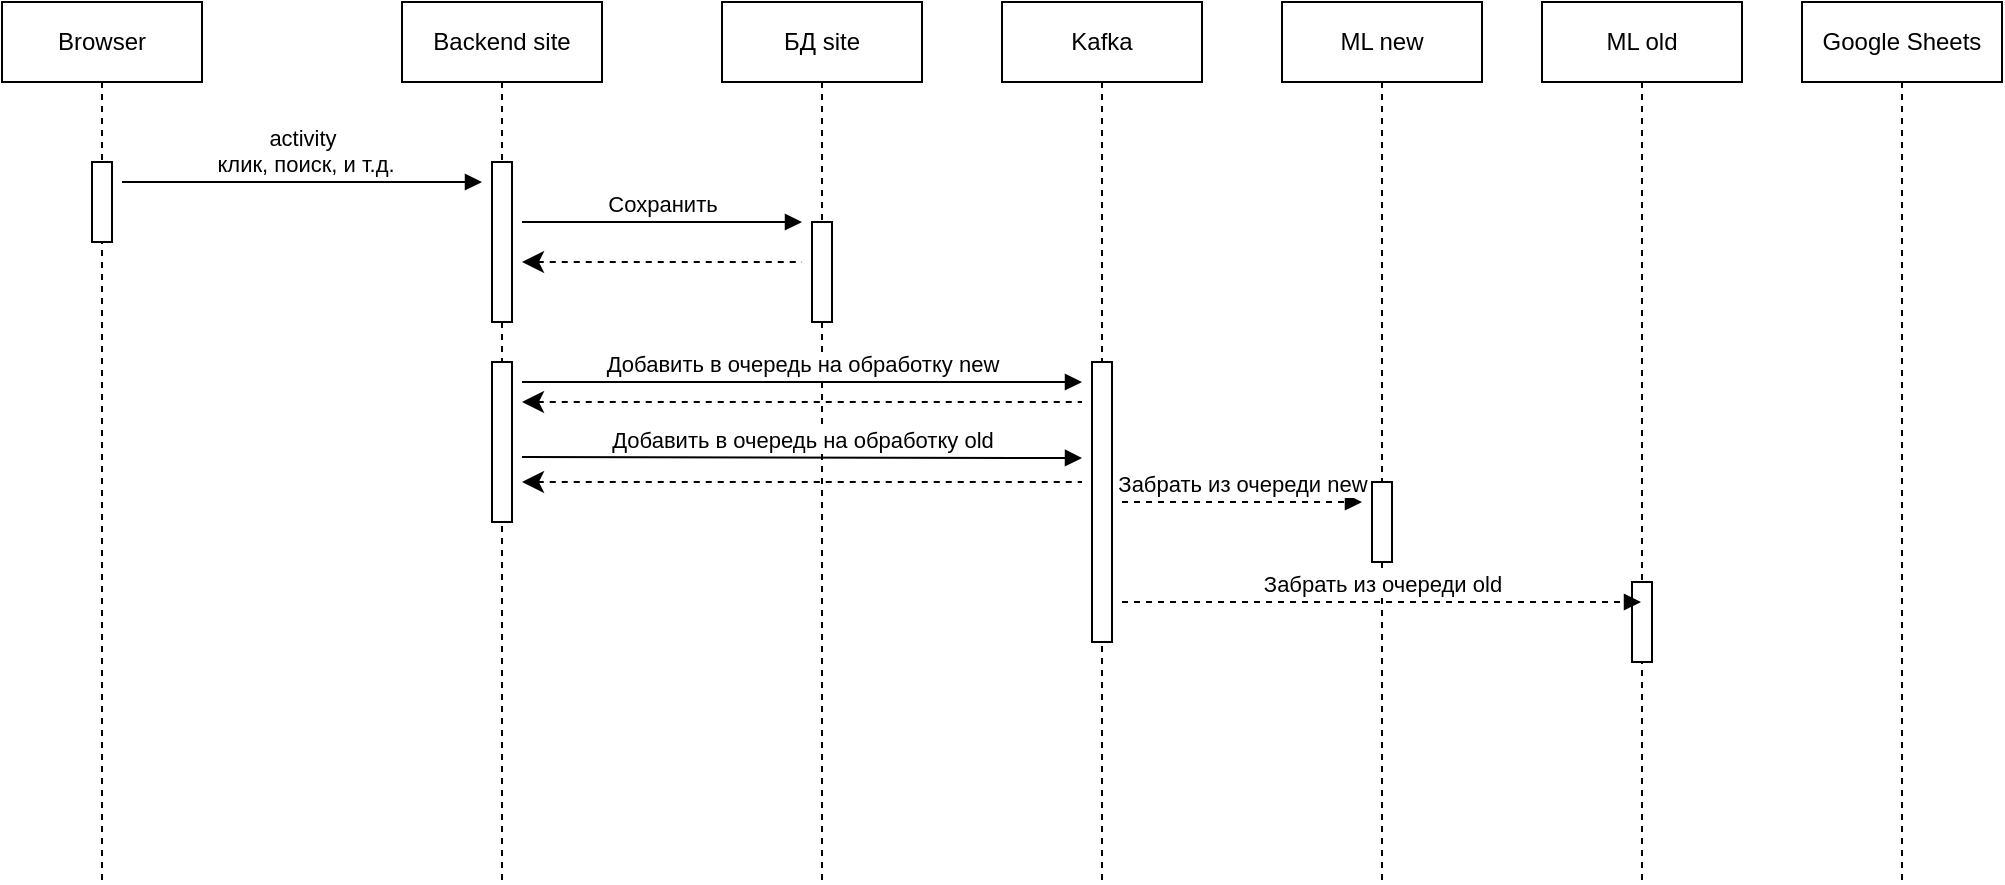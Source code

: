 <mxfile version="24.7.7">
  <diagram name="Page-1" id="13e1069c-82ec-6db2-03f1-153e76fe0fe0">
    <mxGraphModel dx="954" dy="643" grid="1" gridSize="10" guides="1" tooltips="1" connect="1" arrows="1" fold="1" page="1" pageScale="1" pageWidth="1100" pageHeight="850" background="none" math="0" shadow="0">
      <root>
        <mxCell id="0" />
        <mxCell id="1" parent="0" />
        <mxCell id="99ZYGqxpfw9Q4ZG0pec9-1" value="Google Sheets" style="shape=umlLifeline;perimeter=lifelinePerimeter;whiteSpace=wrap;html=1;container=1;dropTarget=0;collapsible=0;recursiveResize=0;outlineConnect=0;portConstraint=eastwest;newEdgeStyle={&quot;curved&quot;:0,&quot;rounded&quot;:0};" vertex="1" parent="1">
          <mxGeometry x="1020" y="40" width="100" height="440" as="geometry" />
        </mxCell>
        <mxCell id="99ZYGqxpfw9Q4ZG0pec9-2" value="Browser" style="shape=umlLifeline;perimeter=lifelinePerimeter;whiteSpace=wrap;html=1;container=1;dropTarget=0;collapsible=0;recursiveResize=0;outlineConnect=0;portConstraint=eastwest;newEdgeStyle={&quot;curved&quot;:0,&quot;rounded&quot;:0};" vertex="1" parent="1">
          <mxGeometry x="120" y="40" width="100" height="440" as="geometry" />
        </mxCell>
        <mxCell id="99ZYGqxpfw9Q4ZG0pec9-4" value="" style="html=1;points=[[0,0,0,0,5],[0,1,0,0,-5],[1,0,0,0,5],[1,1,0,0,-5]];perimeter=orthogonalPerimeter;outlineConnect=0;targetShapes=umlLifeline;portConstraint=eastwest;newEdgeStyle={&quot;curved&quot;:0,&quot;rounded&quot;:0};" vertex="1" parent="99ZYGqxpfw9Q4ZG0pec9-2">
          <mxGeometry x="45" y="80" width="10" height="40" as="geometry" />
        </mxCell>
        <mxCell id="99ZYGqxpfw9Q4ZG0pec9-3" value="Backend site" style="shape=umlLifeline;perimeter=lifelinePerimeter;whiteSpace=wrap;html=1;container=1;dropTarget=0;collapsible=0;recursiveResize=0;outlineConnect=0;portConstraint=eastwest;newEdgeStyle={&quot;curved&quot;:0,&quot;rounded&quot;:0};" vertex="1" parent="1">
          <mxGeometry x="320" y="40" width="100" height="440" as="geometry" />
        </mxCell>
        <mxCell id="99ZYGqxpfw9Q4ZG0pec9-6" value="" style="html=1;points=[[0,0,0,0,5],[0,1,0,0,-5],[1,0,0,0,5],[1,1,0,0,-5]];perimeter=orthogonalPerimeter;outlineConnect=0;targetShapes=umlLifeline;portConstraint=eastwest;newEdgeStyle={&quot;curved&quot;:0,&quot;rounded&quot;:0};" vertex="1" parent="99ZYGqxpfw9Q4ZG0pec9-3">
          <mxGeometry x="45" y="80" width="10" height="80" as="geometry" />
        </mxCell>
        <mxCell id="99ZYGqxpfw9Q4ZG0pec9-15" value="" style="html=1;points=[[0,0,0,0,5],[0,1,0,0,-5],[1,0,0,0,5],[1,1,0,0,-5]];perimeter=orthogonalPerimeter;outlineConnect=0;targetShapes=umlLifeline;portConstraint=eastwest;newEdgeStyle={&quot;curved&quot;:0,&quot;rounded&quot;:0};" vertex="1" parent="99ZYGqxpfw9Q4ZG0pec9-3">
          <mxGeometry x="45" y="180" width="10" height="80" as="geometry" />
        </mxCell>
        <mxCell id="99ZYGqxpfw9Q4ZG0pec9-5" value="&lt;div&gt;activity&lt;/div&gt;&lt;div&gt;&amp;nbsp;клик, поиск, и т.д.&lt;br&gt;&lt;/div&gt;" style="html=1;verticalAlign=bottom;startArrow=none;startFill=0;endArrow=block;startSize=8;curved=0;rounded=0;" edge="1" parent="1">
          <mxGeometry width="60" relative="1" as="geometry">
            <mxPoint x="180" y="130" as="sourcePoint" />
            <mxPoint x="360" y="130" as="targetPoint" />
          </mxGeometry>
        </mxCell>
        <mxCell id="99ZYGqxpfw9Q4ZG0pec9-8" value="БД site" style="shape=umlLifeline;perimeter=lifelinePerimeter;whiteSpace=wrap;html=1;container=1;dropTarget=0;collapsible=0;recursiveResize=0;outlineConnect=0;portConstraint=eastwest;newEdgeStyle={&quot;curved&quot;:0,&quot;rounded&quot;:0};" vertex="1" parent="1">
          <mxGeometry x="480" y="40" width="100" height="440" as="geometry" />
        </mxCell>
        <mxCell id="99ZYGqxpfw9Q4ZG0pec9-10" value="" style="html=1;points=[[0,0,0,0,5],[0,1,0,0,-5],[1,0,0,0,5],[1,1,0,0,-5]];perimeter=orthogonalPerimeter;outlineConnect=0;targetShapes=umlLifeline;portConstraint=eastwest;newEdgeStyle={&quot;curved&quot;:0,&quot;rounded&quot;:0};" vertex="1" parent="99ZYGqxpfw9Q4ZG0pec9-8">
          <mxGeometry x="45" y="110" width="10" height="50" as="geometry" />
        </mxCell>
        <mxCell id="99ZYGqxpfw9Q4ZG0pec9-9" value="Сохранить" style="html=1;verticalAlign=bottom;startArrow=none;startFill=0;endArrow=block;startSize=8;curved=0;rounded=0;" edge="1" parent="1">
          <mxGeometry width="60" relative="1" as="geometry">
            <mxPoint x="380" y="150" as="sourcePoint" />
            <mxPoint x="520" y="150" as="targetPoint" />
          </mxGeometry>
        </mxCell>
        <mxCell id="99ZYGqxpfw9Q4ZG0pec9-11" value="" style="html=1;verticalAlign=bottom;startArrow=classic;startFill=1;endArrow=none;startSize=8;curved=0;rounded=0;endFill=0;dashed=1;" edge="1" parent="1">
          <mxGeometry width="60" relative="1" as="geometry">
            <mxPoint x="380" y="170" as="sourcePoint" />
            <mxPoint x="520" y="170" as="targetPoint" />
          </mxGeometry>
        </mxCell>
        <mxCell id="99ZYGqxpfw9Q4ZG0pec9-12" value="ML new" style="shape=umlLifeline;perimeter=lifelinePerimeter;whiteSpace=wrap;html=1;container=1;dropTarget=0;collapsible=0;recursiveResize=0;outlineConnect=0;portConstraint=eastwest;newEdgeStyle={&quot;curved&quot;:0,&quot;rounded&quot;:0};" vertex="1" parent="1">
          <mxGeometry x="760" y="40" width="100" height="440" as="geometry" />
        </mxCell>
        <mxCell id="99ZYGqxpfw9Q4ZG0pec9-19" value="" style="html=1;points=[[0,0,0,0,5],[0,1,0,0,-5],[1,0,0,0,5],[1,1,0,0,-5]];perimeter=orthogonalPerimeter;outlineConnect=0;targetShapes=umlLifeline;portConstraint=eastwest;newEdgeStyle={&quot;curved&quot;:0,&quot;rounded&quot;:0};" vertex="1" parent="99ZYGqxpfw9Q4ZG0pec9-12">
          <mxGeometry x="45" y="240" width="10" height="40" as="geometry" />
        </mxCell>
        <mxCell id="99ZYGqxpfw9Q4ZG0pec9-13" value="ML old" style="shape=umlLifeline;perimeter=lifelinePerimeter;whiteSpace=wrap;html=1;container=1;dropTarget=0;collapsible=0;recursiveResize=0;outlineConnect=0;portConstraint=eastwest;newEdgeStyle={&quot;curved&quot;:0,&quot;rounded&quot;:0};" vertex="1" parent="1">
          <mxGeometry x="890" y="40" width="100" height="440" as="geometry" />
        </mxCell>
        <mxCell id="99ZYGqxpfw9Q4ZG0pec9-20" value="" style="html=1;points=[[0,0,0,0,5],[0,1,0,0,-5],[1,0,0,0,5],[1,1,0,0,-5]];perimeter=orthogonalPerimeter;outlineConnect=0;targetShapes=umlLifeline;portConstraint=eastwest;newEdgeStyle={&quot;curved&quot;:0,&quot;rounded&quot;:0};" vertex="1" parent="99ZYGqxpfw9Q4ZG0pec9-13">
          <mxGeometry x="45" y="290" width="10" height="40" as="geometry" />
        </mxCell>
        <mxCell id="99ZYGqxpfw9Q4ZG0pec9-14" value="Kafka" style="shape=umlLifeline;perimeter=lifelinePerimeter;whiteSpace=wrap;html=1;container=1;dropTarget=0;collapsible=0;recursiveResize=0;outlineConnect=0;portConstraint=eastwest;newEdgeStyle={&quot;curved&quot;:0,&quot;rounded&quot;:0};" vertex="1" parent="1">
          <mxGeometry x="620" y="40" width="100" height="440" as="geometry" />
        </mxCell>
        <mxCell id="99ZYGqxpfw9Q4ZG0pec9-17" value="" style="html=1;points=[[0,0,0,0,5],[0,1,0,0,-5],[1,0,0,0,5],[1,1,0,0,-5]];perimeter=orthogonalPerimeter;outlineConnect=0;targetShapes=umlLifeline;portConstraint=eastwest;newEdgeStyle={&quot;curved&quot;:0,&quot;rounded&quot;:0};" vertex="1" parent="99ZYGqxpfw9Q4ZG0pec9-14">
          <mxGeometry x="45" y="180" width="10" height="140" as="geometry" />
        </mxCell>
        <mxCell id="99ZYGqxpfw9Q4ZG0pec9-16" value="Добавить в очередь на обработку new" style="html=1;verticalAlign=bottom;startArrow=none;startFill=0;endArrow=block;startSize=8;curved=0;rounded=0;" edge="1" parent="1">
          <mxGeometry width="60" relative="1" as="geometry">
            <mxPoint x="380" y="230" as="sourcePoint" />
            <mxPoint x="660" y="230" as="targetPoint" />
          </mxGeometry>
        </mxCell>
        <mxCell id="99ZYGqxpfw9Q4ZG0pec9-18" value="Добавить в очередь на обработку old" style="html=1;verticalAlign=bottom;startArrow=none;startFill=0;endArrow=block;startSize=8;curved=0;rounded=0;" edge="1" parent="1">
          <mxGeometry width="60" relative="1" as="geometry">
            <mxPoint x="380" y="267.5" as="sourcePoint" />
            <mxPoint x="660" y="268" as="targetPoint" />
          </mxGeometry>
        </mxCell>
        <mxCell id="99ZYGqxpfw9Q4ZG0pec9-21" value="Забрать из очереди new" style="html=1;verticalAlign=bottom;startArrow=none;startFill=0;endArrow=block;startSize=8;curved=0;rounded=0;dashed=1;" edge="1" parent="1">
          <mxGeometry width="60" relative="1" as="geometry">
            <mxPoint x="680" y="290" as="sourcePoint" />
            <mxPoint x="800" y="290" as="targetPoint" />
          </mxGeometry>
        </mxCell>
        <mxCell id="99ZYGqxpfw9Q4ZG0pec9-22" value="Забрать из очереди old" style="html=1;verticalAlign=bottom;startArrow=none;startFill=0;endArrow=block;startSize=8;curved=0;rounded=0;dashed=1;" edge="1" parent="1" target="99ZYGqxpfw9Q4ZG0pec9-13">
          <mxGeometry width="60" relative="1" as="geometry">
            <mxPoint x="680" y="340" as="sourcePoint" />
            <mxPoint x="800" y="340" as="targetPoint" />
          </mxGeometry>
        </mxCell>
        <mxCell id="99ZYGqxpfw9Q4ZG0pec9-23" value="" style="html=1;verticalAlign=bottom;startArrow=classic;startFill=1;endArrow=none;startSize=8;curved=0;rounded=0;endFill=0;dashed=1;" edge="1" parent="1">
          <mxGeometry width="60" relative="1" as="geometry">
            <mxPoint x="380" y="240" as="sourcePoint" />
            <mxPoint x="660" y="240" as="targetPoint" />
          </mxGeometry>
        </mxCell>
        <mxCell id="99ZYGqxpfw9Q4ZG0pec9-24" value="" style="html=1;verticalAlign=bottom;startArrow=classic;startFill=1;endArrow=none;startSize=8;curved=0;rounded=0;endFill=0;dashed=1;" edge="1" parent="1">
          <mxGeometry width="60" relative="1" as="geometry">
            <mxPoint x="380" y="280" as="sourcePoint" />
            <mxPoint x="660" y="280" as="targetPoint" />
          </mxGeometry>
        </mxCell>
      </root>
    </mxGraphModel>
  </diagram>
</mxfile>

